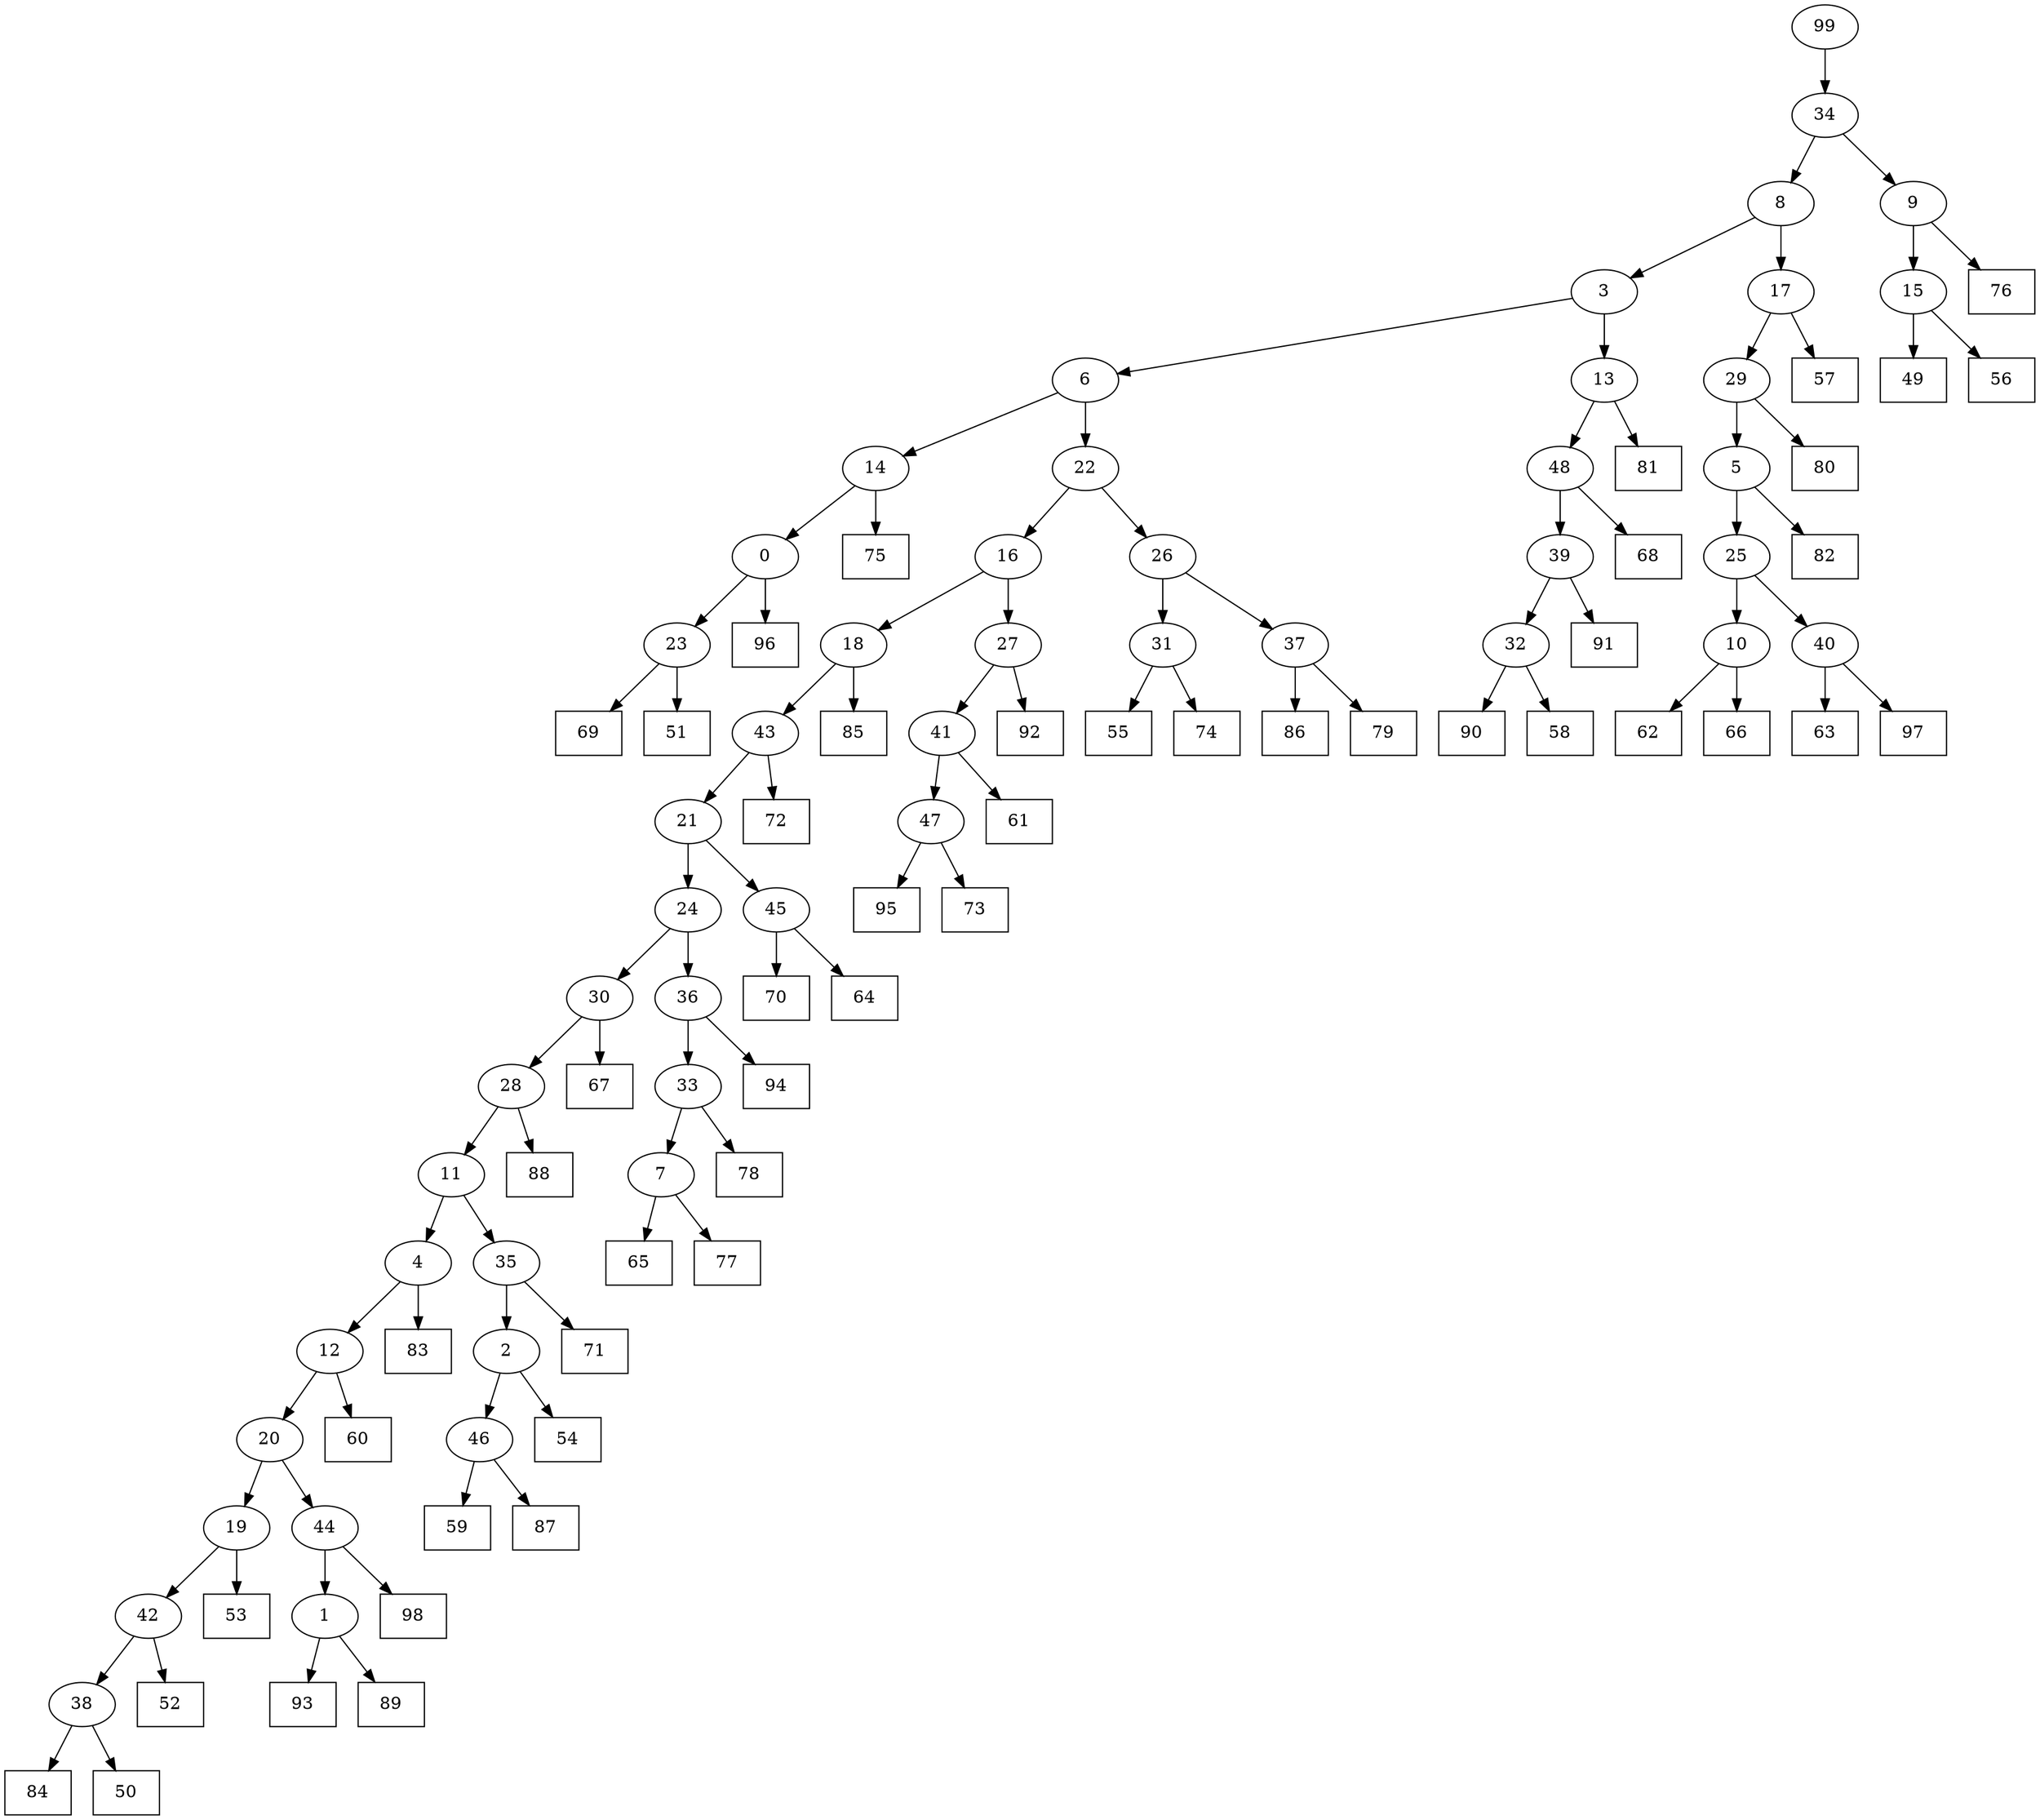 digraph G {
0[label="0"];
1[label="1"];
2[label="2"];
3[label="3"];
4[label="4"];
5[label="5"];
6[label="6"];
7[label="7"];
8[label="8"];
9[label="9"];
10[label="10"];
11[label="11"];
12[label="12"];
13[label="13"];
14[label="14"];
15[label="15"];
16[label="16"];
17[label="17"];
18[label="18"];
19[label="19"];
20[label="20"];
21[label="21"];
22[label="22"];
23[label="23"];
24[label="24"];
25[label="25"];
26[label="26"];
27[label="27"];
28[label="28"];
29[label="29"];
30[label="30"];
31[label="31"];
32[label="32"];
33[label="33"];
34[label="34"];
35[label="35"];
36[label="36"];
37[label="37"];
38[label="38"];
39[label="39"];
40[label="40"];
41[label="41"];
42[label="42"];
43[label="43"];
44[label="44"];
45[label="45"];
46[label="46"];
47[label="47"];
48[label="48"];
49[shape=box,label="53"];
50[shape=box,label="82"];
51[shape=box,label="81"];
52[shape=box,label="57"];
53[shape=box,label="83"];
54[shape=box,label="63"];
55[shape=box,label="86"];
56[shape=box,label="91"];
57[shape=box,label="72"];
58[shape=box,label="61"];
59[shape=box,label="69"];
60[shape=box,label="70"];
61[shape=box,label="68"];
62[shape=box,label="95"];
63[shape=box,label="59"];
64[shape=box,label="87"];
65[shape=box,label="93"];
66[shape=box,label="71"];
67[shape=box,label="97"];
68[shape=box,label="79"];
69[shape=box,label="94"];
70[shape=box,label="62"];
71[shape=box,label="52"];
72[shape=box,label="90"];
73[shape=box,label="78"];
74[shape=box,label="55"];
75[shape=box,label="92"];
76[shape=box,label="60"];
77[shape=box,label="84"];
78[shape=box,label="73"];
79[shape=box,label="88"];
80[shape=box,label="89"];
81[shape=box,label="80"];
82[shape=box,label="98"];
83[shape=box,label="49"];
84[shape=box,label="56"];
85[shape=box,label="64"];
86[shape=box,label="74"];
87[shape=box,label="67"];
88[shape=box,label="75"];
89[shape=box,label="58"];
90[shape=box,label="51"];
91[shape=box,label="65"];
92[shape=box,label="96"];
93[shape=box,label="66"];
94[shape=box,label="76"];
95[shape=box,label="85"];
96[shape=box,label="50"];
97[shape=box,label="77"];
98[shape=box,label="54"];
99[label="99"];
47->78 ;
35->66 ;
46->63 ;
38->77 ;
31->74 ;
29->81 ;
40->54 ;
30->28 ;
99->34 ;
7->91 ;
28->79 ;
34->8 ;
43->57 ;
3->13 ;
2->98 ;
10->93 ;
45->60 ;
34->9 ;
9->94 ;
38->96 ;
32->89 ;
26->31 ;
31->86 ;
32->72 ;
16->18 ;
3->6 ;
18->95 ;
48->61 ;
26->37 ;
22->16 ;
42->38 ;
8->3 ;
37->55 ;
12->76 ;
5->50 ;
11->35 ;
17->29 ;
6->22 ;
22->26 ;
13->48 ;
44->82 ;
9->15 ;
48->39 ;
39->32 ;
13->51 ;
35->2 ;
15->84 ;
20->19 ;
19->49 ;
4->53 ;
23->90 ;
11->4 ;
20->44 ;
25->40 ;
40->67 ;
6->14 ;
14->88 ;
36->69 ;
25->10 ;
10->70 ;
24->36 ;
30->87 ;
21->45 ;
45->85 ;
29->5 ;
19->42 ;
42->71 ;
43->21 ;
39->56 ;
21->24 ;
24->30 ;
1->80 ;
33->7 ;
7->97 ;
37->68 ;
44->1 ;
1->65 ;
18->43 ;
0->23 ;
23->59 ;
28->11 ;
41->47 ;
47->62 ;
15->83 ;
16->27 ;
8->17 ;
4->12 ;
12->20 ;
27->75 ;
27->41 ;
41->58 ;
2->46 ;
46->64 ;
17->52 ;
36->33 ;
33->73 ;
5->25 ;
14->0 ;
0->92 ;
}
